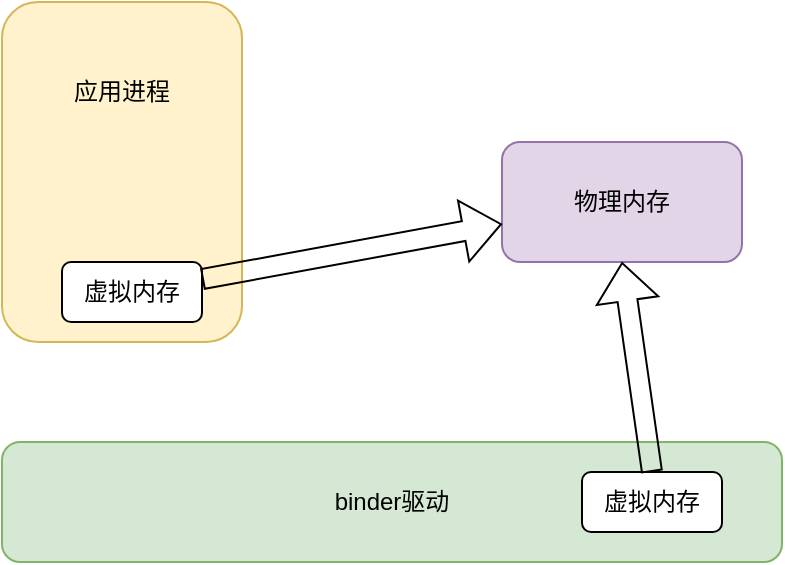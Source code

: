 <mxfile version="24.4.9" type="github">
  <diagram name="第 1 页" id="gpH_8jp-E9HWZGwTJrjJ">
    <mxGraphModel dx="1050" dy="522" grid="1" gridSize="10" guides="1" tooltips="1" connect="1" arrows="1" fold="1" page="1" pageScale="1" pageWidth="827" pageHeight="1169" math="0" shadow="0">
      <root>
        <mxCell id="0" />
        <mxCell id="1" parent="0" />
        <mxCell id="xeVW8_t8NVFAS37izToz-1" value="" style="rounded=1;whiteSpace=wrap;html=1;fillColor=#fff2cc;strokeColor=#d6b656;" vertex="1" parent="1">
          <mxGeometry x="180" y="210" width="120" height="170" as="geometry" />
        </mxCell>
        <mxCell id="xeVW8_t8NVFAS37izToz-2" value="binder驱动" style="rounded=1;whiteSpace=wrap;html=1;fillColor=#d5e8d4;strokeColor=#82b366;" vertex="1" parent="1">
          <mxGeometry x="180" y="430" width="390" height="60" as="geometry" />
        </mxCell>
        <mxCell id="xeVW8_t8NVFAS37izToz-3" value="虚拟内存" style="rounded=1;whiteSpace=wrap;html=1;" vertex="1" parent="1">
          <mxGeometry x="210" y="340" width="70" height="30" as="geometry" />
        </mxCell>
        <mxCell id="xeVW8_t8NVFAS37izToz-5" value="虚拟内存" style="rounded=1;whiteSpace=wrap;html=1;" vertex="1" parent="1">
          <mxGeometry x="470" y="445" width="70" height="30" as="geometry" />
        </mxCell>
        <mxCell id="xeVW8_t8NVFAS37izToz-6" value="物理内存" style="rounded=1;whiteSpace=wrap;html=1;fillColor=#e1d5e7;strokeColor=#9673a6;" vertex="1" parent="1">
          <mxGeometry x="430" y="280" width="120" height="60" as="geometry" />
        </mxCell>
        <mxCell id="xeVW8_t8NVFAS37izToz-7" value="" style="shape=flexArrow;endArrow=classic;html=1;rounded=0;" edge="1" parent="1" source="xeVW8_t8NVFAS37izToz-3" target="xeVW8_t8NVFAS37izToz-6">
          <mxGeometry width="50" height="50" relative="1" as="geometry">
            <mxPoint x="390" y="400" as="sourcePoint" />
            <mxPoint x="440" y="350" as="targetPoint" />
          </mxGeometry>
        </mxCell>
        <mxCell id="xeVW8_t8NVFAS37izToz-9" value="" style="shape=flexArrow;endArrow=classic;html=1;rounded=0;entryX=0.5;entryY=1;entryDx=0;entryDy=0;exitX=0.5;exitY=0;exitDx=0;exitDy=0;" edge="1" parent="1" source="xeVW8_t8NVFAS37izToz-5" target="xeVW8_t8NVFAS37izToz-6">
          <mxGeometry width="50" height="50" relative="1" as="geometry">
            <mxPoint x="290" y="364" as="sourcePoint" />
            <mxPoint x="450" y="360" as="targetPoint" />
          </mxGeometry>
        </mxCell>
        <mxCell id="xeVW8_t8NVFAS37izToz-10" value="应用进程" style="text;html=1;align=center;verticalAlign=middle;whiteSpace=wrap;rounded=0;" vertex="1" parent="1">
          <mxGeometry x="210" y="240" width="60" height="30" as="geometry" />
        </mxCell>
      </root>
    </mxGraphModel>
  </diagram>
</mxfile>
